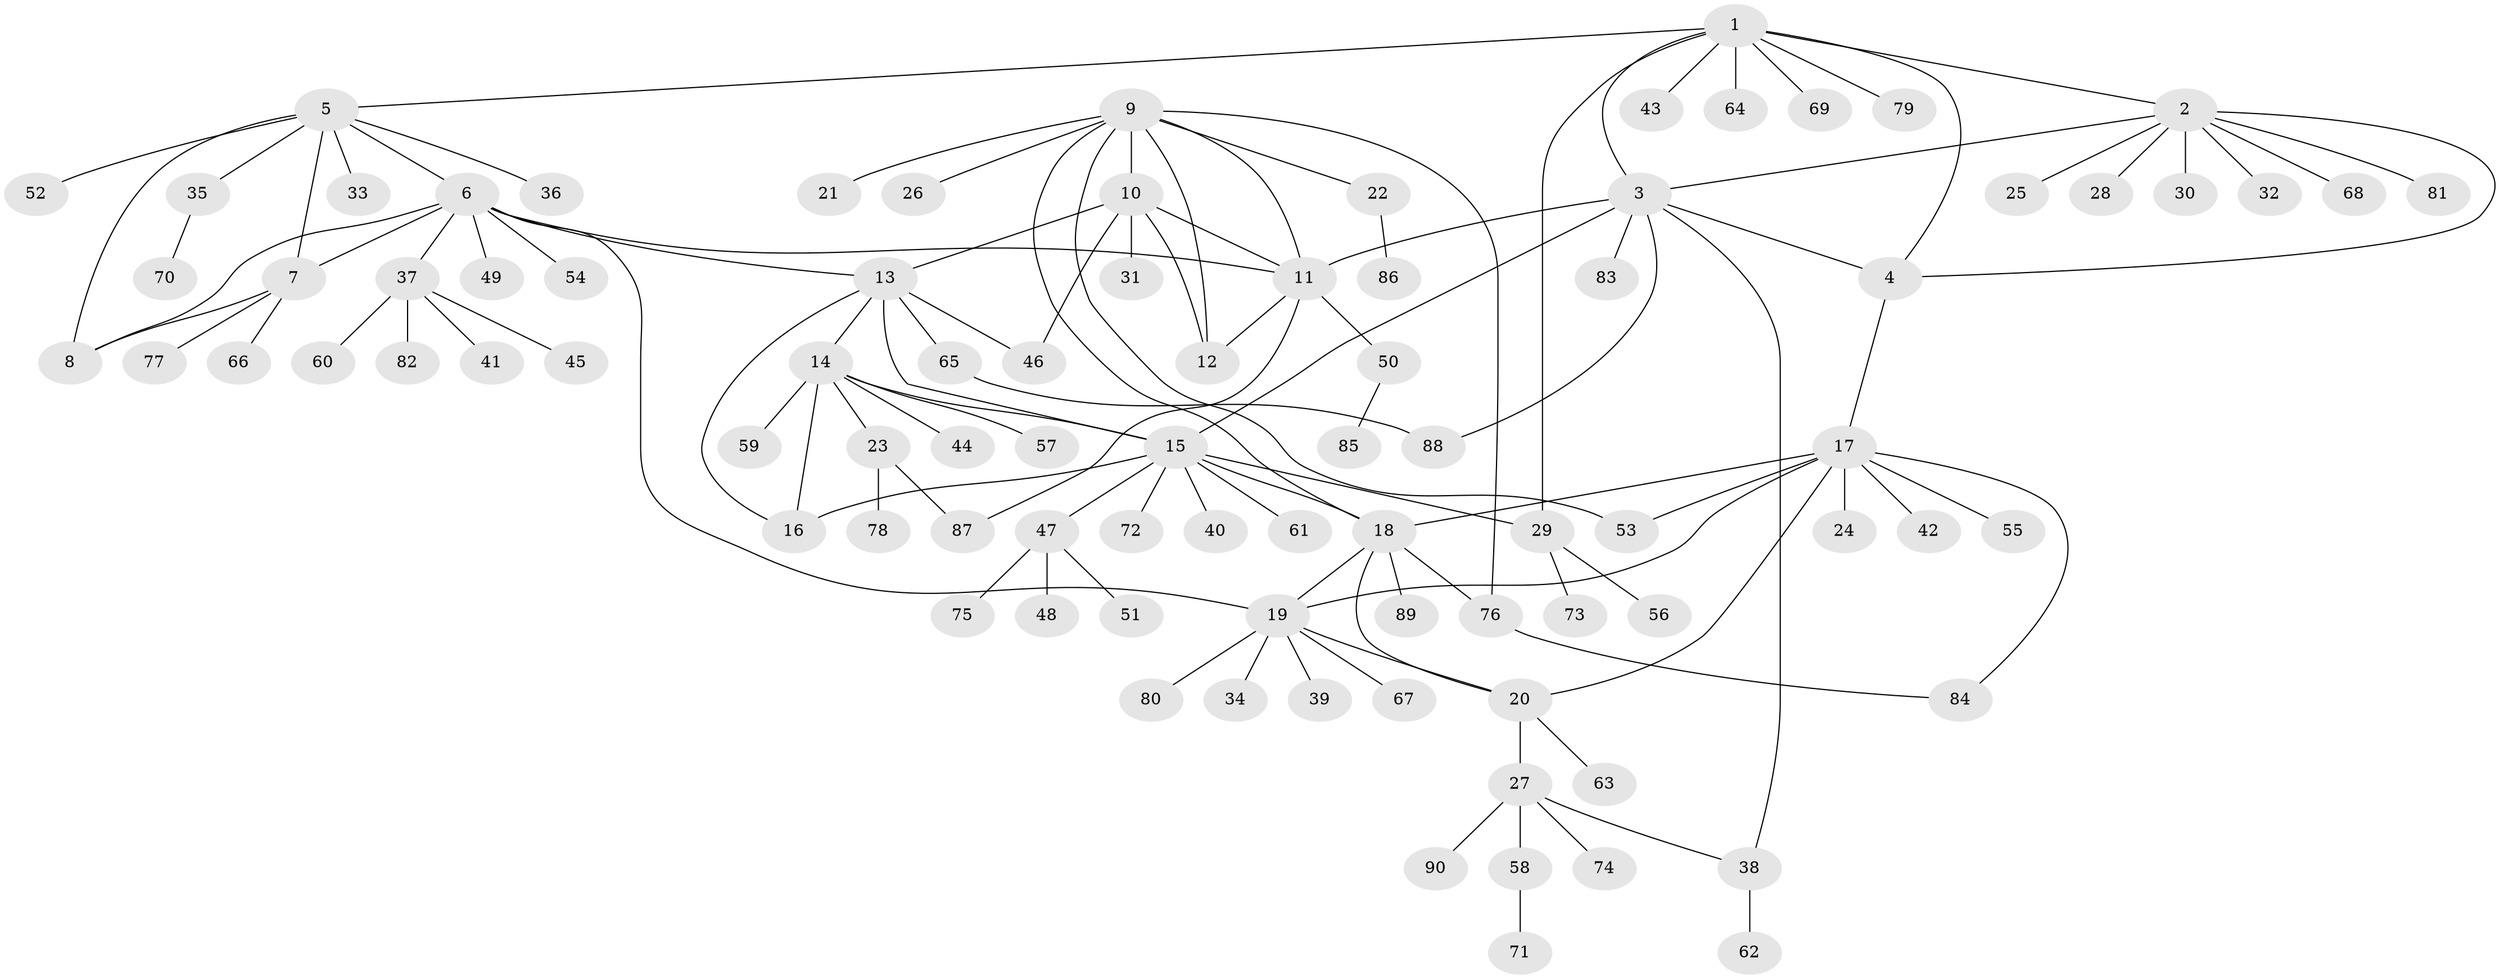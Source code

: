 // coarse degree distribution, {14: 0.014285714285714285, 7: 0.08571428571428572, 10: 0.02857142857142857, 2: 0.1, 8: 0.014285714285714285, 5: 0.014285714285714285, 3: 0.04285714285714286, 13: 0.014285714285714285, 4: 0.04285714285714286, 1: 0.6428571428571429}
// Generated by graph-tools (version 1.1) at 2025/42/03/06/25 10:42:13]
// undirected, 90 vertices, 118 edges
graph export_dot {
graph [start="1"]
  node [color=gray90,style=filled];
  1;
  2;
  3;
  4;
  5;
  6;
  7;
  8;
  9;
  10;
  11;
  12;
  13;
  14;
  15;
  16;
  17;
  18;
  19;
  20;
  21;
  22;
  23;
  24;
  25;
  26;
  27;
  28;
  29;
  30;
  31;
  32;
  33;
  34;
  35;
  36;
  37;
  38;
  39;
  40;
  41;
  42;
  43;
  44;
  45;
  46;
  47;
  48;
  49;
  50;
  51;
  52;
  53;
  54;
  55;
  56;
  57;
  58;
  59;
  60;
  61;
  62;
  63;
  64;
  65;
  66;
  67;
  68;
  69;
  70;
  71;
  72;
  73;
  74;
  75;
  76;
  77;
  78;
  79;
  80;
  81;
  82;
  83;
  84;
  85;
  86;
  87;
  88;
  89;
  90;
  1 -- 2;
  1 -- 3;
  1 -- 4;
  1 -- 5;
  1 -- 29;
  1 -- 43;
  1 -- 64;
  1 -- 69;
  1 -- 79;
  2 -- 3;
  2 -- 4;
  2 -- 25;
  2 -- 28;
  2 -- 30;
  2 -- 32;
  2 -- 68;
  2 -- 81;
  3 -- 4;
  3 -- 11;
  3 -- 15;
  3 -- 38;
  3 -- 83;
  3 -- 88;
  4 -- 17;
  5 -- 6;
  5 -- 7;
  5 -- 8;
  5 -- 33;
  5 -- 35;
  5 -- 36;
  5 -- 52;
  6 -- 7;
  6 -- 8;
  6 -- 11;
  6 -- 13;
  6 -- 19;
  6 -- 37;
  6 -- 49;
  6 -- 54;
  7 -- 8;
  7 -- 66;
  7 -- 77;
  9 -- 10;
  9 -- 11;
  9 -- 12;
  9 -- 18;
  9 -- 21;
  9 -- 22;
  9 -- 26;
  9 -- 53;
  9 -- 76;
  10 -- 11;
  10 -- 12;
  10 -- 13;
  10 -- 31;
  10 -- 46;
  11 -- 12;
  11 -- 50;
  11 -- 87;
  13 -- 14;
  13 -- 15;
  13 -- 16;
  13 -- 46;
  13 -- 65;
  14 -- 15;
  14 -- 16;
  14 -- 23;
  14 -- 44;
  14 -- 57;
  14 -- 59;
  15 -- 16;
  15 -- 18;
  15 -- 29;
  15 -- 40;
  15 -- 47;
  15 -- 61;
  15 -- 72;
  17 -- 18;
  17 -- 19;
  17 -- 20;
  17 -- 24;
  17 -- 42;
  17 -- 53;
  17 -- 55;
  17 -- 84;
  18 -- 19;
  18 -- 20;
  18 -- 76;
  18 -- 89;
  19 -- 20;
  19 -- 34;
  19 -- 39;
  19 -- 67;
  19 -- 80;
  20 -- 27;
  20 -- 63;
  22 -- 86;
  23 -- 78;
  23 -- 87;
  27 -- 38;
  27 -- 58;
  27 -- 74;
  27 -- 90;
  29 -- 56;
  29 -- 73;
  35 -- 70;
  37 -- 41;
  37 -- 45;
  37 -- 60;
  37 -- 82;
  38 -- 62;
  47 -- 48;
  47 -- 51;
  47 -- 75;
  50 -- 85;
  58 -- 71;
  65 -- 88;
  76 -- 84;
}
